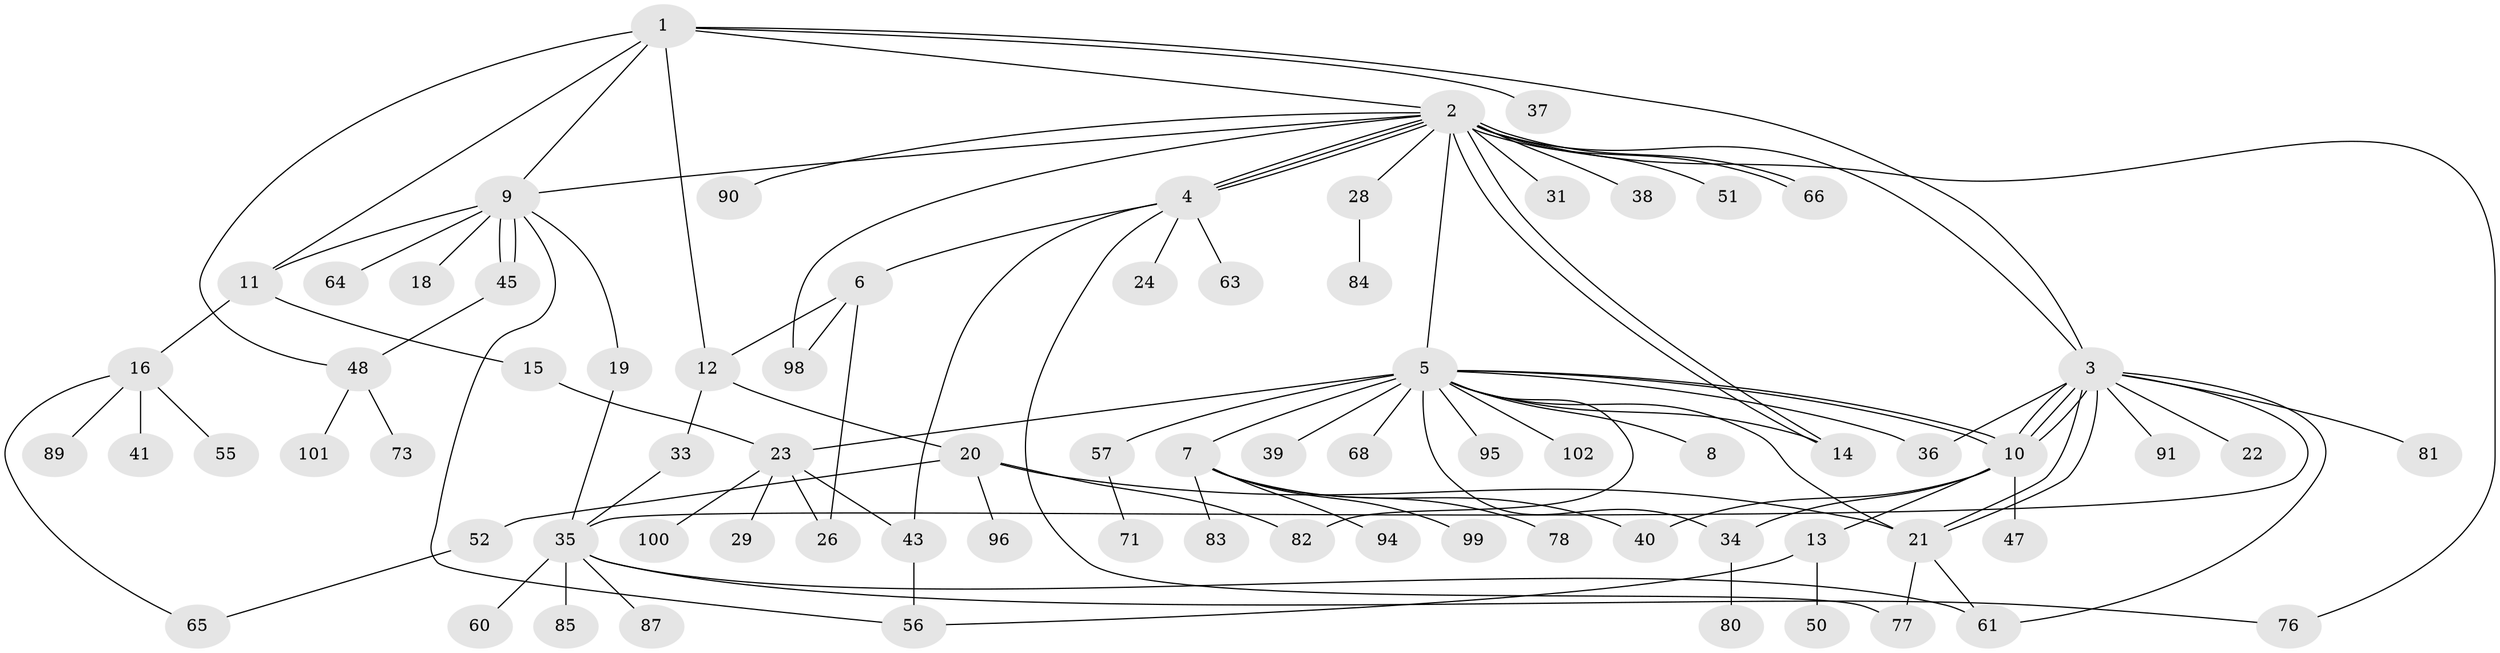 // Generated by graph-tools (version 1.1) at 2025/51/02/27/25 19:51:58]
// undirected, 76 vertices, 110 edges
graph export_dot {
graph [start="1"]
  node [color=gray90,style=filled];
  1 [super="+88"];
  2 [super="+58"];
  3 [super="+97"];
  4 [super="+75"];
  5 [super="+32"];
  6 [super="+74"];
  7 [super="+44"];
  8;
  9 [super="+27"];
  10 [super="+46"];
  11 [super="+54"];
  12;
  13 [super="+17"];
  14;
  15 [super="+49"];
  16 [super="+30"];
  18;
  19;
  20 [super="+69"];
  21 [super="+70"];
  22;
  23 [super="+25"];
  24 [super="+79"];
  26;
  28 [super="+59"];
  29 [super="+42"];
  31;
  33;
  34;
  35 [super="+53"];
  36 [super="+92"];
  37;
  38;
  39;
  40;
  41;
  43;
  45 [super="+67"];
  47;
  48;
  50;
  51;
  52;
  55;
  56 [super="+62"];
  57;
  60;
  61;
  63 [super="+72"];
  64;
  65;
  66;
  68;
  71;
  73;
  76;
  77 [super="+93"];
  78 [super="+86"];
  80;
  81;
  82;
  83;
  84;
  85;
  87;
  89;
  90;
  91;
  94;
  95;
  96;
  98;
  99;
  100;
  101;
  102;
  1 -- 2;
  1 -- 3;
  1 -- 9;
  1 -- 11;
  1 -- 12;
  1 -- 37;
  1 -- 48;
  2 -- 3 [weight=2];
  2 -- 4;
  2 -- 4;
  2 -- 4;
  2 -- 5;
  2 -- 9;
  2 -- 14;
  2 -- 14;
  2 -- 28;
  2 -- 31;
  2 -- 38;
  2 -- 51;
  2 -- 66;
  2 -- 66;
  2 -- 76;
  2 -- 90;
  2 -- 98;
  3 -- 10;
  3 -- 10;
  3 -- 10;
  3 -- 21;
  3 -- 21;
  3 -- 22;
  3 -- 61;
  3 -- 81;
  3 -- 91;
  3 -- 35;
  3 -- 36;
  4 -- 6;
  4 -- 24;
  4 -- 43;
  4 -- 63;
  4 -- 77;
  5 -- 7 [weight=2];
  5 -- 8;
  5 -- 10;
  5 -- 10;
  5 -- 14;
  5 -- 23;
  5 -- 36;
  5 -- 39;
  5 -- 57;
  5 -- 68;
  5 -- 82;
  5 -- 95;
  5 -- 102;
  5 -- 21;
  5 -- 34;
  6 -- 12;
  6 -- 26;
  6 -- 98;
  7 -- 40;
  7 -- 78;
  7 -- 83;
  7 -- 99;
  7 -- 94;
  9 -- 11;
  9 -- 18;
  9 -- 19;
  9 -- 45;
  9 -- 45;
  9 -- 64;
  9 -- 56;
  10 -- 13;
  10 -- 34;
  10 -- 40;
  10 -- 47;
  11 -- 15;
  11 -- 16;
  12 -- 20;
  12 -- 33;
  13 -- 50;
  13 -- 56;
  15 -- 23;
  16 -- 41;
  16 -- 89;
  16 -- 65;
  16 -- 55;
  19 -- 35;
  20 -- 52;
  20 -- 96;
  20 -- 82;
  20 -- 21;
  21 -- 77;
  21 -- 61;
  23 -- 29;
  23 -- 43;
  23 -- 26;
  23 -- 100;
  28 -- 84;
  33 -- 35;
  34 -- 80;
  35 -- 85;
  35 -- 87;
  35 -- 60;
  35 -- 61;
  35 -- 76;
  43 -- 56;
  45 -- 48;
  48 -- 73;
  48 -- 101;
  52 -- 65;
  57 -- 71;
}
